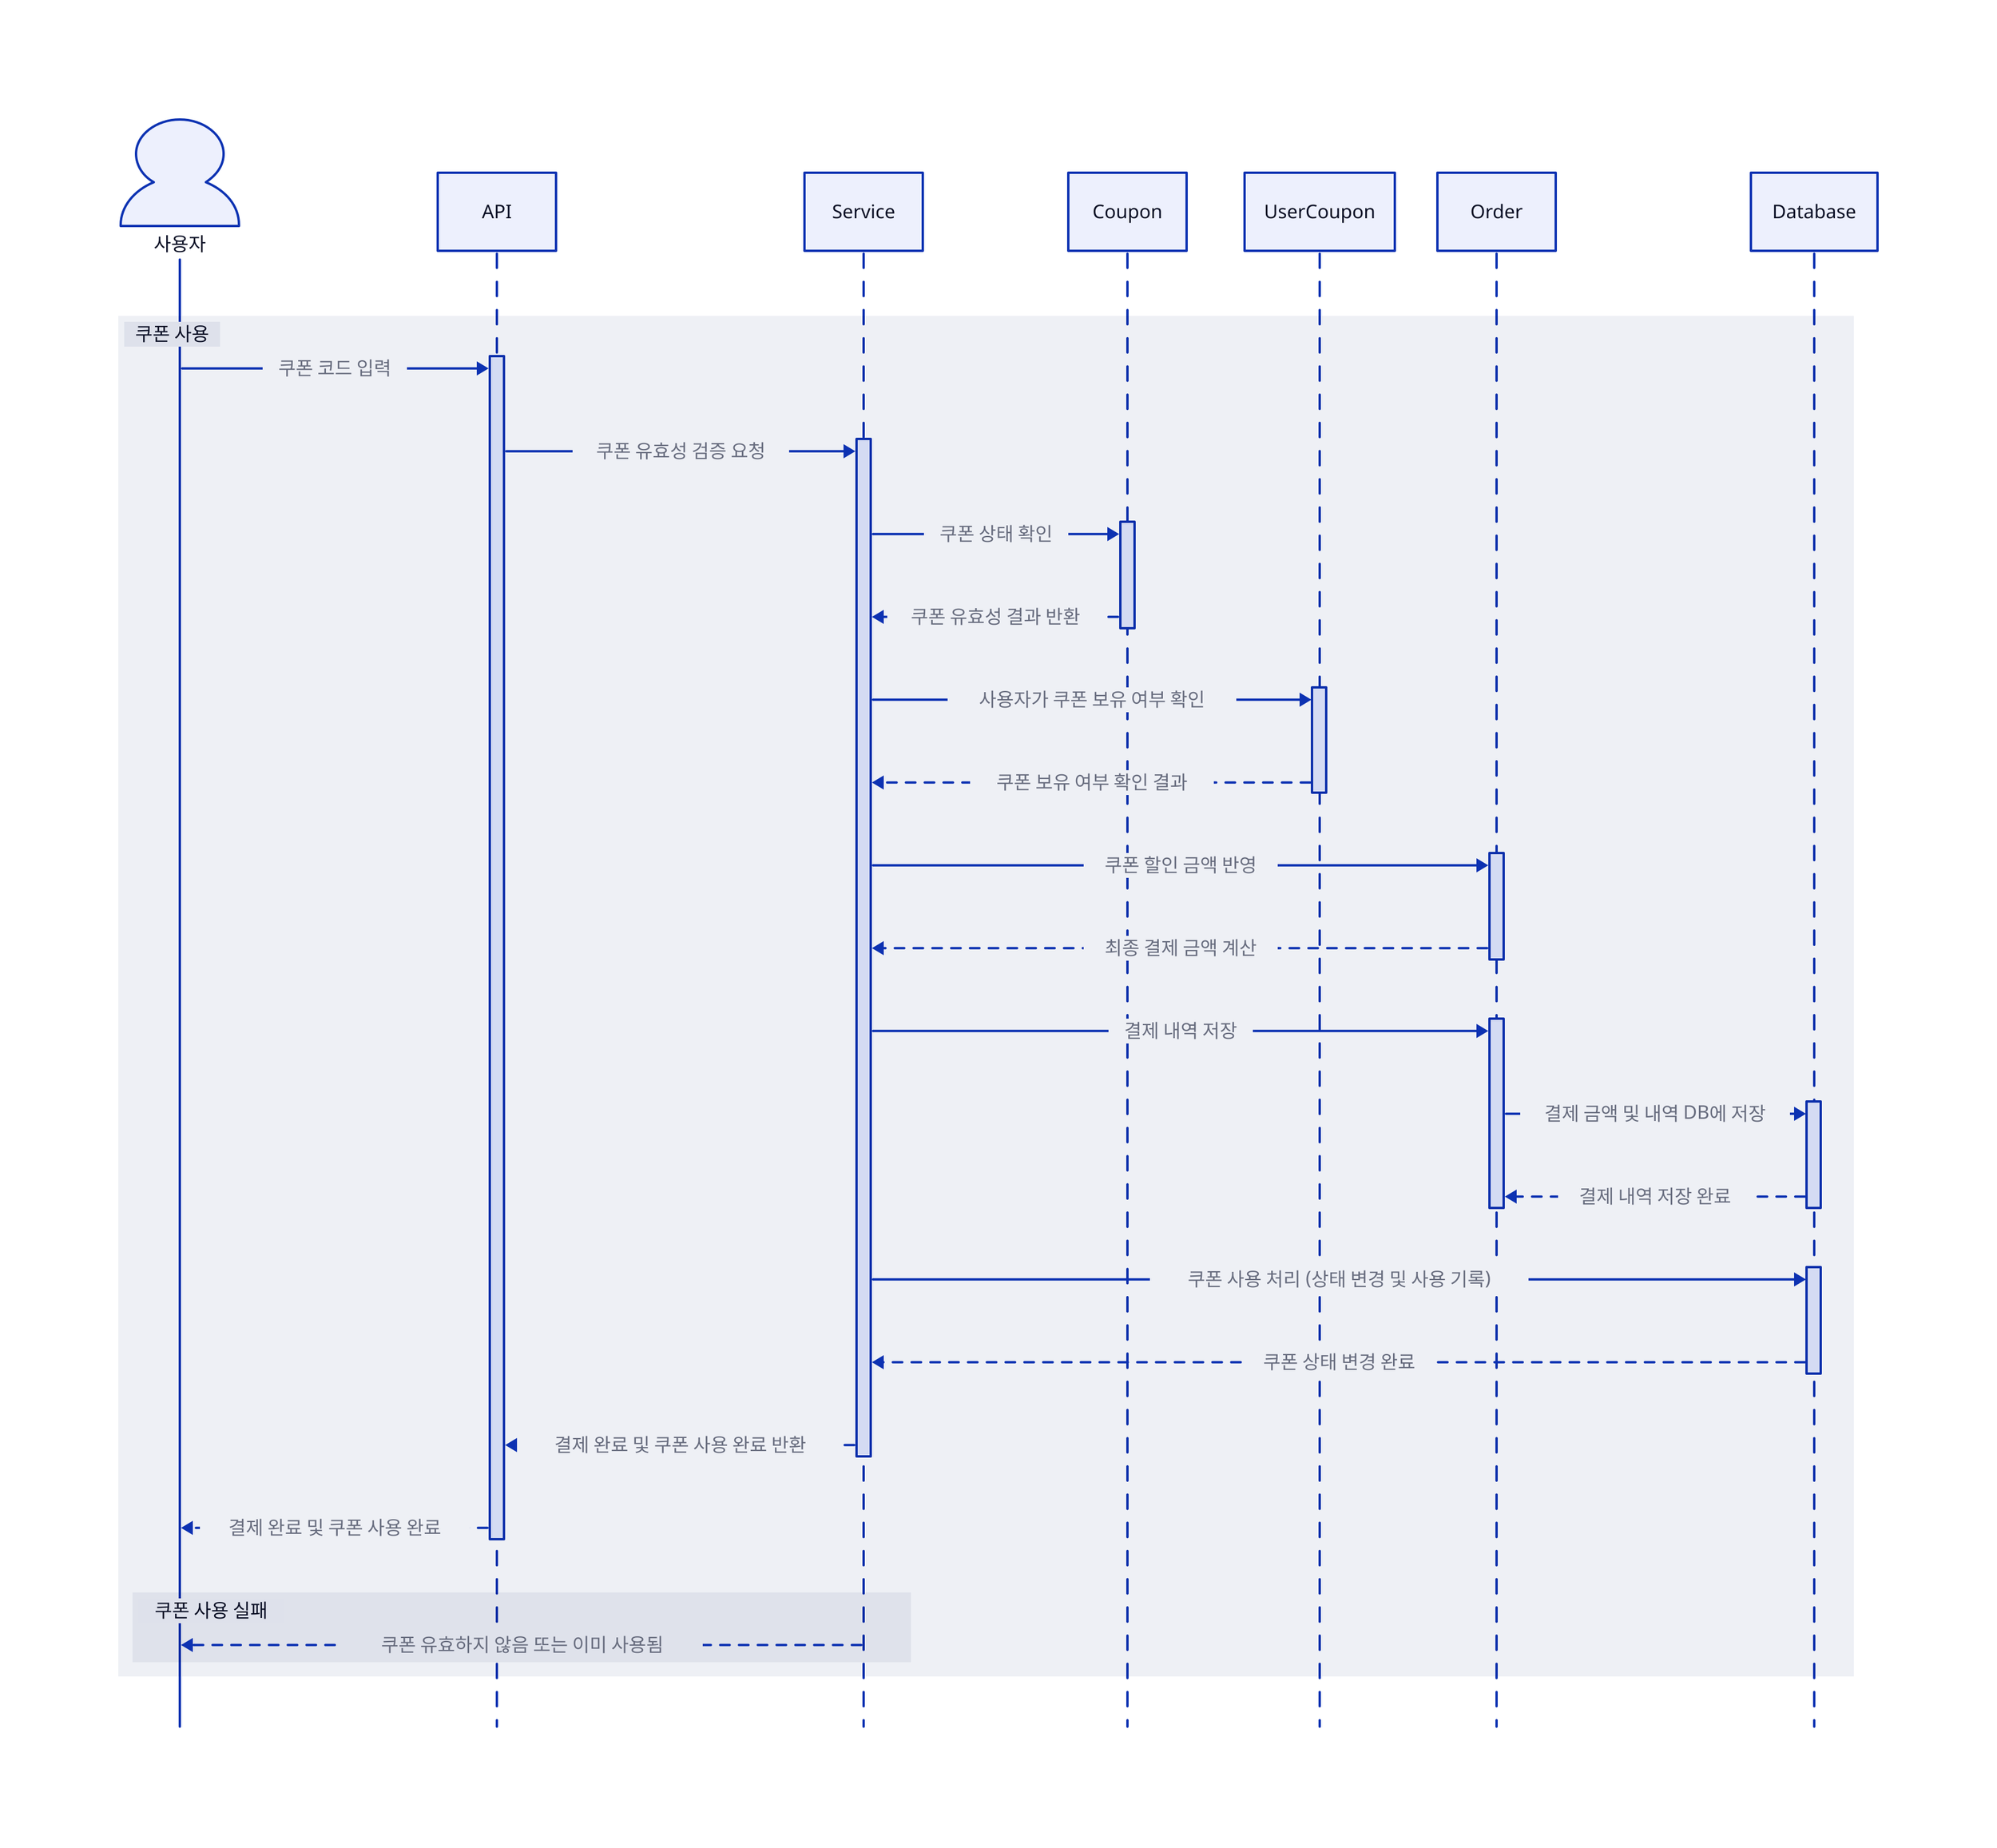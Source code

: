 shape: sequence_diagram
user: 사용자 {shape: person}
api: API
service: Service
coupon: Coupon
userCoupon: UserCoupon
order: Order
db: Database

user.style: {
  stroke-dash: 0
}

쿠폰 사용: {
  user -> api.t: 쿠폰 코드 입력
  api.t -> service.t: 쿠폰 유효성 검증 요청
  service.t -> coupon.t: 쿠폰 상태 확인
  coupon.t -> service.t: 쿠폰 유효성 결과 반환 {
    style.stroke-dash: 4
  }

  service.t -> userCoupon.t: 사용자가 쿠폰 보유 여부 확인
  userCoupon.t -> service.t: 쿠폰 보유 여부 확인 결과 {
    style.stroke-dash: 4
  }

  service.t -> order.t1: 쿠폰 할인 금액 반영
  order.t1 -> service.t: 최종 결제 금액 계산 {
    style.stroke-dash: 4
  }

  service.t -> order.t: 결제 내역 저장
  order.t -> db.t1: 결제 금액 및 내역 DB에 저장

  db.t1 -> order.t: 결제 내역 저장 완료 {
    style.stroke-dash: 4
  }

  service.t -> db.t2: 쿠폰 사용 처리 (상태 변경 및 사용 기록)
  db.t2 -> service.t: 쿠폰 상태 변경 완료 {
    style.stroke-dash: 4
  }

  service.t -> api.t: 결제 완료 및 쿠폰 사용 완료 반환 {
    style.stroke-dash: 4
  }

  api.t -> user: 결제 완료 및 쿠폰 사용 완료 {
    style.stroke-dash: 4
  }
  쿠폰 사용 실패: {
    service -> user: "쿠폰 유효하지 않음 또는 이미 사용됨" {
      style.stroke-dash: 4
    }
  }
}
